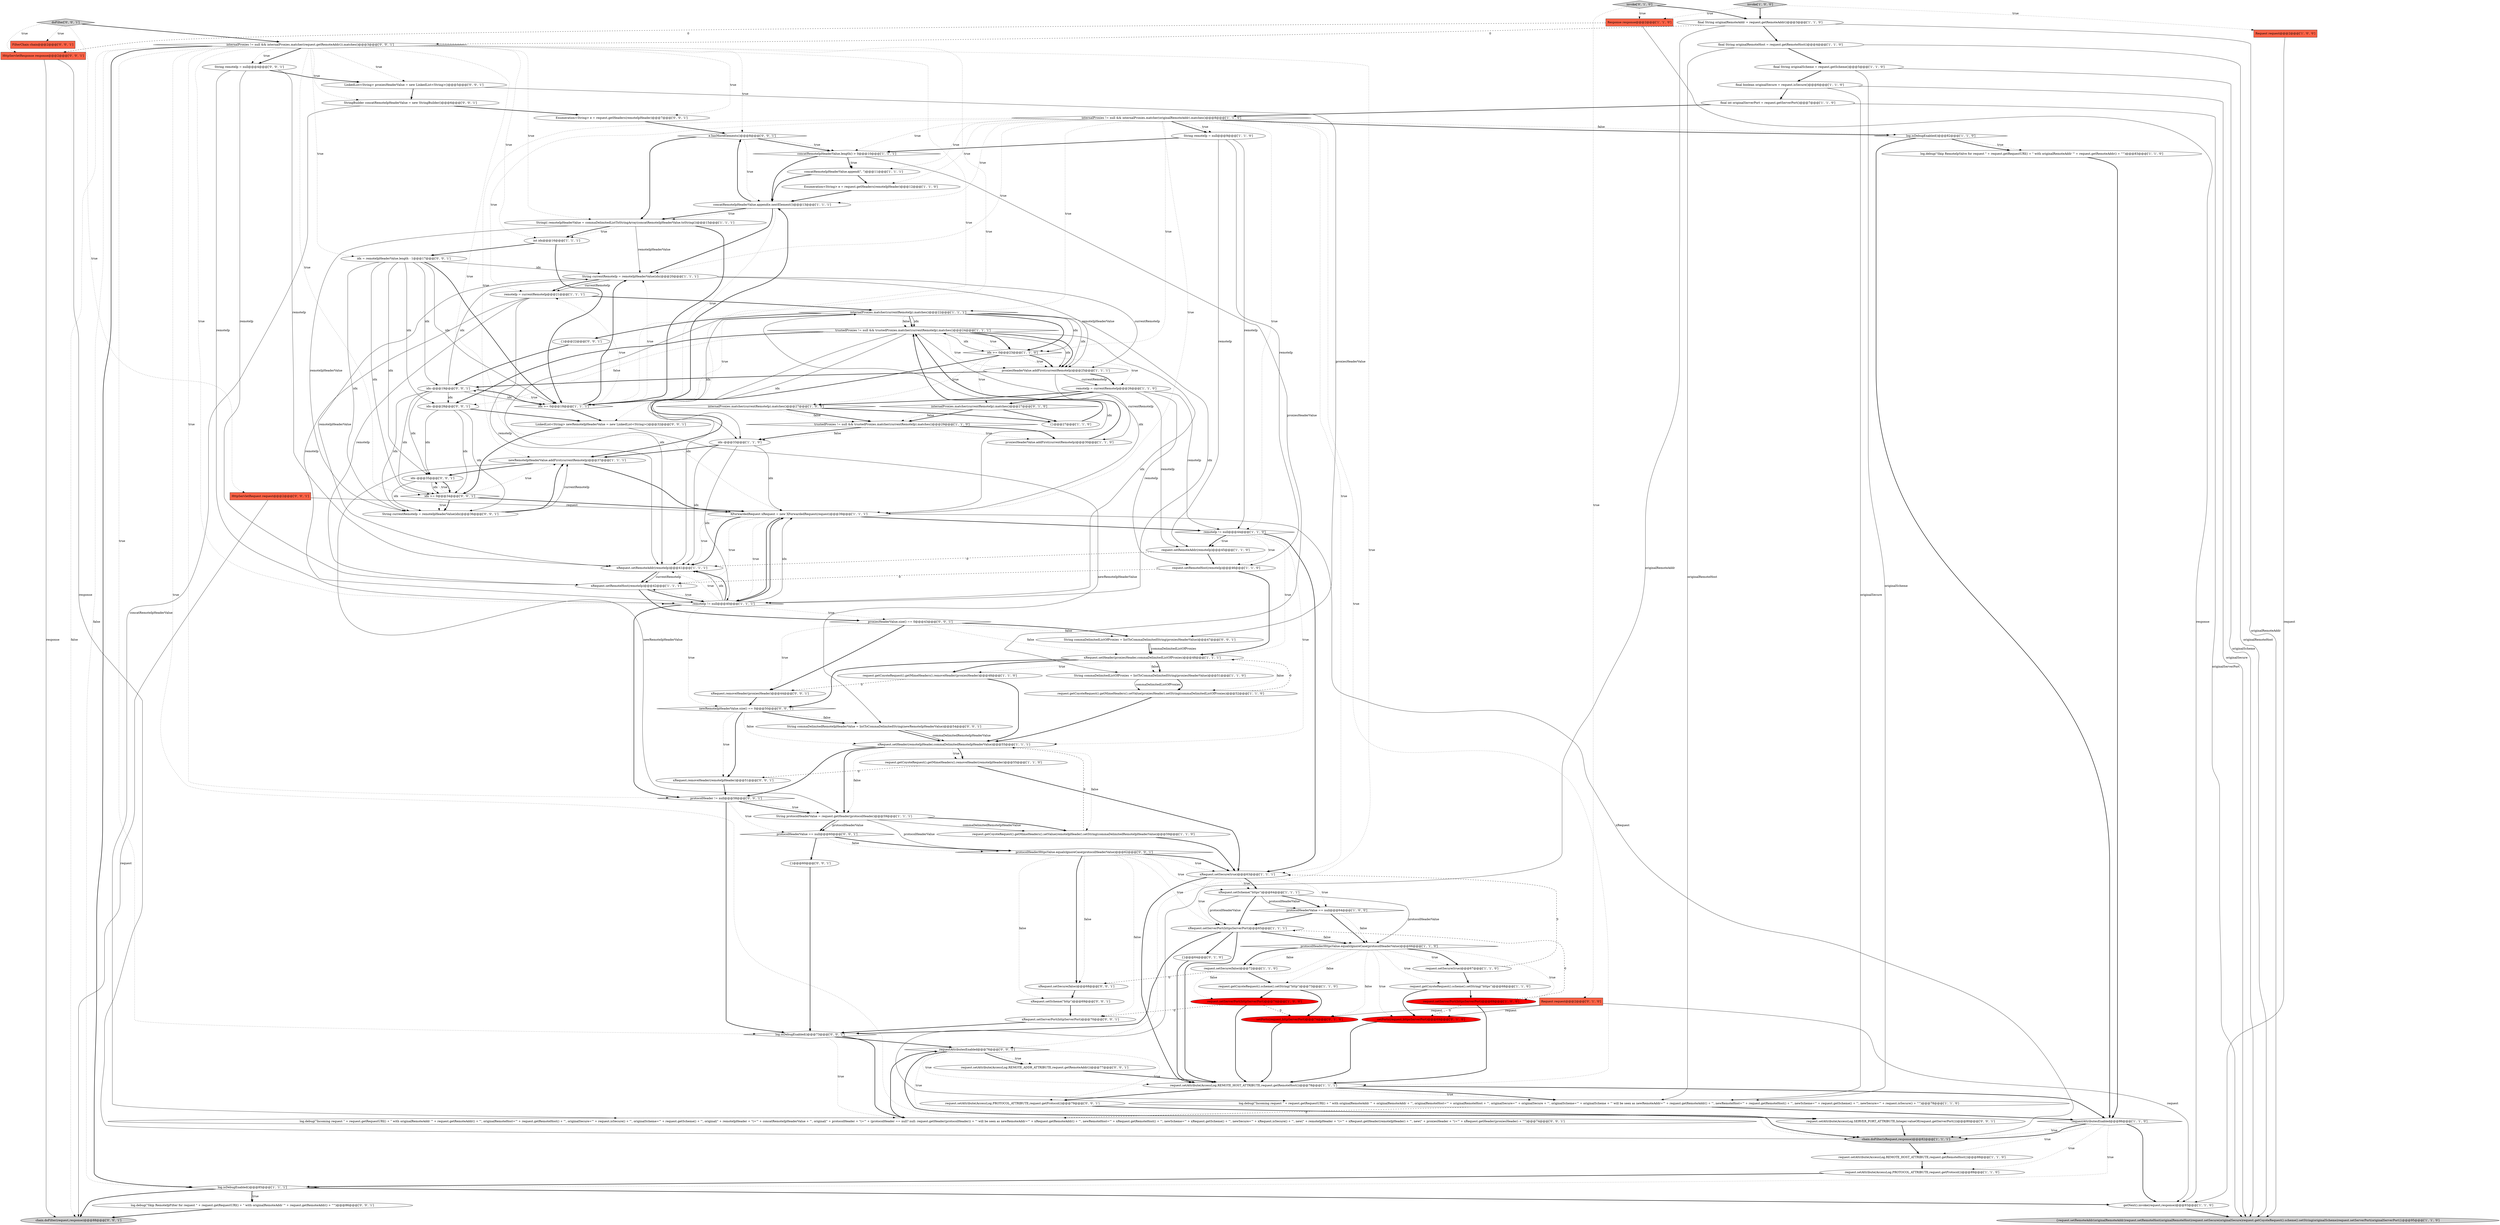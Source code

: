 digraph {
19 [style = filled, label = "xRequest.setSecure(true)@@@63@@@['1', '1', '1']", fillcolor = white, shape = ellipse image = "AAA0AAABBB1BBB"];
20 [style = filled, label = "request.getCoyoteRequest().getMimeHeaders().removeHeader(remoteIpHeader)@@@55@@@['1', '1', '0']", fillcolor = white, shape = ellipse image = "AAA0AAABBB1BBB"];
35 [style = filled, label = "request.setServerPort(httpServerPort)@@@74@@@['1', '0', '0']", fillcolor = red, shape = ellipse image = "AAA1AAABBB1BBB"];
26 [style = filled, label = "xRequest.setRemoteAddr(remoteIp)@@@41@@@['1', '1', '1']", fillcolor = white, shape = ellipse image = "AAA0AAABBB1BBB"];
8 [style = filled, label = "request.getCoyoteRequest().scheme().setString(\"http\")@@@73@@@['1', '1', '0']", fillcolor = white, shape = ellipse image = "AAA0AAABBB1BBB"];
67 [style = filled, label = "Request request@@@2@@@['0', '1', '0']", fillcolor = tomato, shape = box image = "AAA0AAABBB2BBB"];
45 [style = filled, label = "final String originalRemoteAddr = request.getRemoteAddr()@@@3@@@['1', '1', '0']", fillcolor = white, shape = ellipse image = "AAA0AAABBB1BBB"];
107 [style = filled, label = "chain.doFilter(request,response)@@@88@@@['0', '0', '1']", fillcolor = lightgray, shape = ellipse image = "AAA0AAABBB3BBB"];
69 [style = filled, label = "invoke['0', '1', '0']", fillcolor = lightgray, shape = diamond image = "AAA0AAABBB2BBB"];
13 [style = filled, label = "final String originalScheme = request.getScheme()@@@5@@@['1', '1', '0']", fillcolor = white, shape = ellipse image = "AAA0AAABBB1BBB"];
1 [style = filled, label = "remoteIp = currentRemoteIp@@@21@@@['1', '1', '1']", fillcolor = white, shape = ellipse image = "AAA0AAABBB1BBB"];
37 [style = filled, label = "request.setServerPort(httpsServerPort)@@@69@@@['1', '0', '0']", fillcolor = red, shape = ellipse image = "AAA1AAABBB1BBB"];
110 [style = filled, label = "String remoteIp = null@@@4@@@['0', '0', '1']", fillcolor = white, shape = ellipse image = "AAA0AAABBB3BBB"];
18 [style = filled, label = "proxiesHeaderValue.addFirst(currentRemoteIp)@@@30@@@['1', '1', '0']", fillcolor = white, shape = ellipse image = "AAA0AAABBB1BBB"];
108 [style = filled, label = "request.setAttribute(AccessLog.SERVER_PORT_ATTRIBUTE,Integer.valueOf(request.getServerPort()))@@@80@@@['0', '0', '1']", fillcolor = white, shape = ellipse image = "AAA0AAABBB3BBB"];
56 [style = filled, label = "String currentRemoteIp = remoteIpHeaderValue(idx(@@@20@@@['1', '1', '1']", fillcolor = white, shape = ellipse image = "AAA0AAABBB1BBB"];
47 [style = filled, label = "idx--@@@33@@@['1', '1', '0']", fillcolor = white, shape = ellipse image = "AAA0AAABBB1BBB"];
33 [style = filled, label = "protocolHeaderValue == null@@@64@@@['1', '0', '0']", fillcolor = white, shape = diamond image = "AAA0AAABBB1BBB"];
80 [style = filled, label = "log.debug(\"Skip RemoteIpFilter for request \" + request.getRequestURI() + \" with originalRemoteAddr '\" + request.getRemoteAddr() + \"'\")@@@86@@@['0', '0', '1']", fillcolor = white, shape = ellipse image = "AAA0AAABBB3BBB"];
91 [style = filled, label = "{}@@@22@@@['0', '0', '1']", fillcolor = white, shape = ellipse image = "AAA0AAABBB3BBB"];
22 [style = filled, label = "request.setSecure(true)@@@67@@@['1', '1', '0']", fillcolor = white, shape = ellipse image = "AAA0AAABBB1BBB"];
70 [style = filled, label = "setPorts(request,httpsServerPort)@@@69@@@['0', '1', '0']", fillcolor = red, shape = ellipse image = "AAA1AAABBB2BBB"];
48 [style = filled, label = "final String originalRemoteHost = request.getRemoteHost()@@@4@@@['1', '1', '0']", fillcolor = white, shape = ellipse image = "AAA0AAABBB1BBB"];
63 [style = filled, label = "log.debug(\"Skip RemoteIpValve for request \" + request.getRequestURI() + \" with originalRemoteAddr '\" + request.getRemoteAddr() + \"'\")@@@83@@@['1', '1', '0']", fillcolor = white, shape = ellipse image = "AAA0AAABBB1BBB"];
83 [style = filled, label = "{}@@@60@@@['0', '0', '1']", fillcolor = white, shape = ellipse image = "AAA0AAABBB3BBB"];
111 [style = filled, label = "HttpServletResponse response@@@2@@@['0', '0', '1']", fillcolor = tomato, shape = box image = "AAA0AAABBB3BBB"];
9 [style = filled, label = "concatRemoteIpHeaderValue.append(e.nextElement())@@@13@@@['1', '1', '1']", fillcolor = white, shape = ellipse image = "AAA0AAABBB1BBB"];
88 [style = filled, label = "idx--@@@35@@@['0', '0', '1']", fillcolor = white, shape = ellipse image = "AAA0AAABBB3BBB"];
84 [style = filled, label = "HttpServletRequest request@@@2@@@['0', '0', '1']", fillcolor = tomato, shape = box image = "AAA0AAABBB3BBB"];
14 [style = filled, label = "log.debug(\"Incoming request \" + request.getRequestURI() + \" with originalRemoteAddr '\" + originalRemoteAddr + \"', originalRemoteHost='\" + originalRemoteHost + \"', originalSecure='\" + originalSecure + \"', originalScheme='\" + originalScheme + \"' will be seen as newRemoteAddr='\" + request.getRemoteAddr() + \"', newRemoteHost='\" + request.getRemoteHost() + \"', newScheme='\" + request.getScheme() + \"', newSecure='\" + request.isSecure() + \"'\")@@@78@@@['1', '1', '0']", fillcolor = white, shape = ellipse image = "AAA0AAABBB1BBB"];
25 [style = filled, label = "request.setRemoteAddr(remoteIp)@@@45@@@['1', '1', '0']", fillcolor = white, shape = ellipse image = "AAA0AAABBB1BBB"];
11 [style = filled, label = "internalProxies.matcher(currentRemoteIp).matches()@@@27@@@['1', '0', '0']", fillcolor = white, shape = diamond image = "AAA0AAABBB1BBB"];
106 [style = filled, label = "newRemoteIpHeaderValue.size() == 0@@@50@@@['0', '0', '1']", fillcolor = white, shape = diamond image = "AAA0AAABBB3BBB"];
62 [style = filled, label = "XForwardedRequest xRequest = new XForwardedRequest(request)@@@39@@@['1', '1', '1']", fillcolor = white, shape = ellipse image = "AAA0AAABBB1BBB"];
3 [style = filled, label = "trustedProxies != null && trustedProxies.matcher(currentRemoteIp).matches()@@@29@@@['1', '1', '0']", fillcolor = white, shape = diamond image = "AAA0AAABBB1BBB"];
93 [style = filled, label = "requestAttributesEnabled@@@76@@@['0', '0', '1']", fillcolor = white, shape = diamond image = "AAA0AAABBB3BBB"];
73 [style = filled, label = "idx--@@@19@@@['0', '0', '1']", fillcolor = white, shape = ellipse image = "AAA0AAABBB3BBB"];
42 [style = filled, label = "newRemoteIpHeaderValue.addFirst(currentRemoteIp)@@@37@@@['1', '1', '1']", fillcolor = white, shape = ellipse image = "AAA0AAABBB1BBB"];
79 [style = filled, label = "xRequest.setScheme(\"http\")@@@69@@@['0', '0', '1']", fillcolor = white, shape = ellipse image = "AAA0AAABBB3BBB"];
53 [style = filled, label = "xRequest.setHeader(proxiesHeader,commaDelimitedListOfProxies)@@@48@@@['1', '1', '1']", fillcolor = white, shape = ellipse image = "AAA0AAABBB1BBB"];
31 [style = filled, label = "String commaDelimitedListOfProxies = listToCommaDelimitedString(proxiesHeaderValue)@@@51@@@['1', '1', '0']", fillcolor = white, shape = ellipse image = "AAA0AAABBB1BBB"];
36 [style = filled, label = "request.setRemoteHost(remoteIp)@@@46@@@['1', '1', '0']", fillcolor = white, shape = ellipse image = "AAA0AAABBB1BBB"];
55 [style = filled, label = "trustedProxies != null && trustedProxies.matcher(currentRemoteIp).matches()@@@24@@@['1', '1', '1']", fillcolor = white, shape = diamond image = "AAA0AAABBB1BBB"];
78 [style = filled, label = "LinkedList<String> proxiesHeaderValue = new LinkedList<String>()@@@5@@@['0', '0', '1']", fillcolor = white, shape = ellipse image = "AAA0AAABBB3BBB"];
86 [style = filled, label = "String currentRemoteIp = remoteIpHeaderValue(idx(@@@36@@@['0', '0', '1']", fillcolor = white, shape = ellipse image = "AAA0AAABBB3BBB"];
43 [style = filled, label = "xRequest.setServerPort(httpsServerPort)@@@65@@@['1', '1', '1']", fillcolor = white, shape = ellipse image = "AAA0AAABBB1BBB"];
58 [style = filled, label = "Enumeration<String> e = request.getHeaders(remoteIpHeader)@@@12@@@['1', '1', '0']", fillcolor = white, shape = ellipse image = "AAA0AAABBB1BBB"];
23 [style = filled, label = "internalProxies.matcher(currentRemoteIp).matches()@@@22@@@['1', '1', '1']", fillcolor = white, shape = diamond image = "AAA0AAABBB1BBB"];
24 [style = filled, label = "{request.setRemoteAddr(originalRemoteAddr)request.setRemoteHost(originalRemoteHost)request.setSecure(originalSecure)request.getCoyoteRequest().scheme().setString(originalScheme)request.setServerPort(originalServerPort)}@@@95@@@['1', '1', '0']", fillcolor = lightgray, shape = ellipse image = "AAA0AAABBB1BBB"];
61 [style = filled, label = "request.getCoyoteRequest().getMimeHeaders().setValue(proxiesHeader).setString(commaDelimitedListOfProxies)@@@52@@@['1', '1', '0']", fillcolor = white, shape = ellipse image = "AAA0AAABBB1BBB"];
72 [style = filled, label = "internalProxies.matcher(currentRemoteIp).matches()@@@27@@@['0', '1', '0']", fillcolor = white, shape = diamond image = "AAA0AAABBB2BBB"];
74 [style = filled, label = "xRequest.setServerPort(httpServerPort)@@@70@@@['0', '0', '1']", fillcolor = white, shape = ellipse image = "AAA0AAABBB3BBB"];
4 [style = filled, label = "request.setSecure(false)@@@72@@@['1', '1', '0']", fillcolor = white, shape = ellipse image = "AAA0AAABBB1BBB"];
6 [style = filled, label = "invoke['1', '0', '0']", fillcolor = lightgray, shape = diamond image = "AAA0AAABBB1BBB"];
7 [style = filled, label = "protocolHeaderHttpsValue.equalsIgnoreCase(protocolHeaderValue)@@@66@@@['1', '1', '0']", fillcolor = white, shape = diamond image = "AAA0AAABBB1BBB"];
95 [style = filled, label = "LinkedList<String> newRemoteIpHeaderValue = new LinkedList<String>()@@@32@@@['0', '0', '1']", fillcolor = white, shape = ellipse image = "AAA0AAABBB3BBB"];
92 [style = filled, label = "proxiesHeaderValue.size() == 0@@@43@@@['0', '0', '1']", fillcolor = white, shape = diamond image = "AAA0AAABBB3BBB"];
46 [style = filled, label = "xRequest.setHeader(remoteIpHeader,commaDelimitedRemoteIpHeaderValue)@@@55@@@['1', '1', '1']", fillcolor = white, shape = ellipse image = "AAA0AAABBB1BBB"];
39 [style = filled, label = "final int originalServerPort = request.getServerPort()@@@7@@@['1', '1', '0']", fillcolor = white, shape = ellipse image = "AAA0AAABBB1BBB"];
27 [style = filled, label = "xRequest.setScheme(\"https\")@@@64@@@['1', '1', '1']", fillcolor = white, shape = ellipse image = "AAA0AAABBB1BBB"];
101 [style = filled, label = "request.setAttribute(AccessLog.PROTOCOL_ATTRIBUTE,request.getProtocol())@@@79@@@['0', '0', '1']", fillcolor = white, shape = ellipse image = "AAA0AAABBB3BBB"];
82 [style = filled, label = "xRequest.removeHeader(remoteIpHeader)@@@51@@@['0', '0', '1']", fillcolor = white, shape = ellipse image = "AAA0AAABBB3BBB"];
87 [style = filled, label = "doFilter['0', '0', '1']", fillcolor = lightgray, shape = diamond image = "AAA0AAABBB3BBB"];
65 [style = filled, label = "final boolean originalSecure = request.isSecure()@@@6@@@['1', '1', '0']", fillcolor = white, shape = ellipse image = "AAA0AAABBB1BBB"];
41 [style = filled, label = "request.getCoyoteRequest().getMimeHeaders().setValue(remoteIpHeader).setString(commaDelimitedRemoteIpHeaderValue)@@@59@@@['1', '1', '0']", fillcolor = white, shape = ellipse image = "AAA0AAABBB1BBB"];
105 [style = filled, label = "log.isDebugEnabled()@@@73@@@['0', '0', '1']", fillcolor = white, shape = diamond image = "AAA0AAABBB3BBB"];
15 [style = filled, label = "String protocolHeaderValue = request.getHeader(protocolHeader)@@@59@@@['1', '1', '1']", fillcolor = white, shape = ellipse image = "AAA0AAABBB1BBB"];
32 [style = filled, label = "remoteIp = currentRemoteIp@@@26@@@['1', '1', '0']", fillcolor = white, shape = ellipse image = "AAA0AAABBB1BBB"];
38 [style = filled, label = "log.isDebugEnabled()@@@82@@@['1', '1', '0']", fillcolor = white, shape = diamond image = "AAA0AAABBB1BBB"];
59 [style = filled, label = "remoteIp != null@@@40@@@['1', '1', '1']", fillcolor = white, shape = diamond image = "AAA0AAABBB1BBB"];
77 [style = filled, label = "FilterChain chain@@@2@@@['0', '0', '1']", fillcolor = tomato, shape = box image = "AAA0AAABBB3BBB"];
54 [style = filled, label = "Response response@@@2@@@['1', '1', '0']", fillcolor = tomato, shape = box image = "AAA0AAABBB1BBB"];
85 [style = filled, label = "protocolHeaderValue == null@@@60@@@['0', '0', '1']", fillcolor = white, shape = diamond image = "AAA0AAABBB3BBB"];
104 [style = filled, label = "String commaDelimitedListOfProxies = listToCommaDelimitedString(proxiesHeaderValue)@@@47@@@['0', '0', '1']", fillcolor = white, shape = ellipse image = "AAA0AAABBB3BBB"];
75 [style = filled, label = "xRequest.setSecure(false)@@@68@@@['0', '0', '1']", fillcolor = white, shape = ellipse image = "AAA0AAABBB3BBB"];
109 [style = filled, label = "e.hasMoreElements()@@@8@@@['0', '0', '1']", fillcolor = white, shape = diamond image = "AAA0AAABBB3BBB"];
97 [style = filled, label = "Enumeration<String> e = request.getHeaders(remoteIpHeader)@@@7@@@['0', '0', '1']", fillcolor = white, shape = ellipse image = "AAA0AAABBB3BBB"];
12 [style = filled, label = "request.getCoyoteRequest().getMimeHeaders().removeHeader(proxiesHeader)@@@48@@@['1', '1', '0']", fillcolor = white, shape = ellipse image = "AAA0AAABBB1BBB"];
57 [style = filled, label = "log.isDebugEnabled()@@@85@@@['1', '1', '1']", fillcolor = white, shape = diamond image = "AAA0AAABBB1BBB"];
81 [style = filled, label = "request.setAttribute(AccessLog.REMOTE_ADDR_ATTRIBUTE,request.getRemoteAddr())@@@77@@@['0', '0', '1']", fillcolor = white, shape = ellipse image = "AAA0AAABBB3BBB"];
5 [style = filled, label = "chain.doFilter(xRequest,response)@@@82@@@['1', '1', '1']", fillcolor = lightgray, shape = ellipse image = "AAA0AAABBB1BBB"];
21 [style = filled, label = "xRequest.setRemoteHost(remoteIp)@@@42@@@['1', '1', '1']", fillcolor = white, shape = ellipse image = "AAA0AAABBB1BBB"];
49 [style = filled, label = "Request request@@@2@@@['1', '0', '0']", fillcolor = tomato, shape = box image = "AAA0AAABBB1BBB"];
52 [style = filled, label = "proxiesHeaderValue.addFirst(currentRemoteIp)@@@25@@@['1', '1', '1']", fillcolor = white, shape = ellipse image = "AAA0AAABBB1BBB"];
99 [style = filled, label = "StringBuilder concatRemoteIpHeaderValue = new StringBuilder()@@@6@@@['0', '0', '1']", fillcolor = white, shape = ellipse image = "AAA0AAABBB3BBB"];
68 [style = filled, label = "{}@@@64@@@['0', '1', '0']", fillcolor = white, shape = ellipse image = "AAA0AAABBB2BBB"];
102 [style = filled, label = "protocolHeaderHttpsValue.equalsIgnoreCase(protocolHeaderValue)@@@62@@@['0', '0', '1']", fillcolor = white, shape = diamond image = "AAA0AAABBB3BBB"];
34 [style = filled, label = "getNext().invoke(request,response)@@@93@@@['1', '1', '0']", fillcolor = white, shape = ellipse image = "AAA0AAABBB1BBB"];
40 [style = filled, label = "int idx@@@16@@@['1', '1', '1']", fillcolor = white, shape = ellipse image = "AAA0AAABBB1BBB"];
76 [style = filled, label = "protocolHeader != null@@@58@@@['0', '0', '1']", fillcolor = white, shape = diamond image = "AAA0AAABBB3BBB"];
71 [style = filled, label = "setPorts(request,httpServerPort)@@@74@@@['0', '1', '0']", fillcolor = red, shape = ellipse image = "AAA1AAABBB2BBB"];
100 [style = filled, label = "String commaDelimitedRemoteIpHeaderValue = listToCommaDelimitedString(newRemoteIpHeaderValue)@@@54@@@['0', '0', '1']", fillcolor = white, shape = ellipse image = "AAA0AAABBB3BBB"];
66 [style = filled, label = "idx >= 0@@@18@@@['1', '1', '1']", fillcolor = white, shape = diamond image = "AAA0AAABBB1BBB"];
17 [style = filled, label = "request.setAttribute(AccessLog.REMOTE_HOST_ATTRIBUTE,request.getRemoteHost())@@@88@@@['1', '1', '0']", fillcolor = white, shape = ellipse image = "AAA0AAABBB1BBB"];
28 [style = filled, label = "internalProxies != null && internalProxies.matcher(originalRemoteAddr).matches()@@@8@@@['1', '1', '0']", fillcolor = white, shape = diamond image = "AAA0AAABBB1BBB"];
60 [style = filled, label = "String(( remoteIpHeaderValue = commaDelimitedListToStringArray(concatRemoteIpHeaderValue.toString())@@@15@@@['1', '1', '1']", fillcolor = white, shape = ellipse image = "AAA0AAABBB1BBB"];
103 [style = filled, label = "idx--@@@28@@@['0', '0', '1']", fillcolor = white, shape = ellipse image = "AAA0AAABBB3BBB"];
89 [style = filled, label = "xRequest.removeHeader(proxiesHeader)@@@44@@@['0', '0', '1']", fillcolor = white, shape = ellipse image = "AAA0AAABBB3BBB"];
50 [style = filled, label = "concatRemoteIpHeaderValue.append(\", \")@@@11@@@['1', '1', '1']", fillcolor = white, shape = ellipse image = "AAA0AAABBB1BBB"];
64 [style = filled, label = "requestAttributesEnabled@@@86@@@['1', '1', '0']", fillcolor = white, shape = diamond image = "AAA0AAABBB1BBB"];
90 [style = filled, label = "internalProxies != null && internalProxies.matcher(request.getRemoteAddr()).matches()@@@3@@@['0', '0', '1']", fillcolor = white, shape = diamond image = "AAA0AAABBB3BBB"];
51 [style = filled, label = "{}@@@27@@@['1', '1', '0']", fillcolor = white, shape = ellipse image = "AAA0AAABBB1BBB"];
10 [style = filled, label = "request.setAttribute(AccessLog.REMOTE_HOST_ATTRIBUTE,request.getRemoteHost())@@@78@@@['1', '1', '1']", fillcolor = white, shape = ellipse image = "AAA0AAABBB1BBB"];
96 [style = filled, label = "idx >= 0@@@34@@@['0', '0', '1']", fillcolor = white, shape = diamond image = "AAA0AAABBB3BBB"];
44 [style = filled, label = "idx >= 0@@@23@@@['1', '1', '0']", fillcolor = white, shape = diamond image = "AAA0AAABBB1BBB"];
30 [style = filled, label = "String remoteIp = null@@@9@@@['1', '1', '0']", fillcolor = white, shape = ellipse image = "AAA0AAABBB1BBB"];
16 [style = filled, label = "concatRemoteIpHeaderValue.length() > 0@@@10@@@['1', '1', '1']", fillcolor = white, shape = diamond image = "AAA0AAABBB1BBB"];
0 [style = filled, label = "request.getCoyoteRequest().scheme().setString(\"https\")@@@68@@@['1', '1', '0']", fillcolor = white, shape = ellipse image = "AAA0AAABBB1BBB"];
98 [style = filled, label = "log.debug(\"Incoming request \" + request.getRequestURI() + \" with originalRemoteAddr '\" + request.getRemoteAddr() + \"', originalRemoteHost='\" + request.getRemoteHost() + \"', originalSecure='\" + request.isSecure() + \"', originalScheme='\" + request.getScheme() + \"', original(\" + remoteIpHeader + \"(='\" + concatRemoteIpHeaderValue + \"', original(\" + protocolHeader + \"(='\" + (protocolHeader == null? null: request.getHeader(protocolHeader)) + \"' will be seen as newRemoteAddr='\" + xRequest.getRemoteAddr() + \"', newRemoteHost='\" + xRequest.getRemoteHost() + \"', newScheme='\" + xRequest.getScheme() + \"', newSecure='\" + xRequest.isSecure() + \"', new(\" + remoteIpHeader + \"(='\" + xRequest.getHeader(remoteIpHeader) + \"', new(\" + proxiesHeader + \"(='\" + xRequest.getHeader(proxiesHeader) + \"'\")@@@74@@@['0', '0', '1']", fillcolor = white, shape = ellipse image = "AAA0AAABBB3BBB"];
29 [style = filled, label = "remoteIp != null@@@44@@@['1', '1', '0']", fillcolor = white, shape = diamond image = "AAA0AAABBB1BBB"];
94 [style = filled, label = "idx = remoteIpHeaderValue.length - 1@@@17@@@['0', '0', '1']", fillcolor = white, shape = ellipse image = "AAA0AAABBB3BBB"];
2 [style = filled, label = "request.setAttribute(AccessLog.PROTOCOL_ATTRIBUTE,request.getProtocol())@@@89@@@['1', '1', '0']", fillcolor = white, shape = ellipse image = "AAA0AAABBB1BBB"];
40->66 [style = bold, label=""];
59->62 [style = bold, label=""];
59->26 [style = solid, label="idx"];
28->19 [style = dotted, label="true"];
48->14 [style = solid, label="originalRemoteHost"];
39->24 [style = solid, label="originalServerPort"];
99->97 [style = bold, label=""];
3->18 [style = bold, label=""];
82->76 [style = bold, label=""];
55->52 [style = solid, label="idx"];
94->66 [style = solid, label="idx"];
22->0 [style = bold, label=""];
23->44 [style = solid, label="idx"];
15->41 [style = bold, label=""];
73->103 [style = solid, label="idx"];
15->85 [style = solid, label="protocolHeaderValue"];
59->26 [style = bold, label=""];
27->33 [style = solid, label="protocolHeaderValue"];
23->44 [style = bold, label=""];
13->14 [style = solid, label="originalScheme"];
56->52 [style = solid, label="currentRemoteIp"];
94->56 [style = solid, label="idx"];
19->33 [style = dotted, label="true"];
44->11 [style = dotted, label="true"];
28->29 [style = dotted, label="true"];
15->85 [style = bold, label=""];
93->10 [style = dotted, label="true"];
110->78 [style = bold, label=""];
6->54 [style = dotted, label="true"];
29->53 [style = dotted, label="true"];
40->94 [style = bold, label=""];
43->10 [style = bold, label=""];
75->79 [style = bold, label=""];
20->19 [style = bold, label=""];
60->40 [style = dotted, label="true"];
7->70 [style = dotted, label="true"];
62->59 [style = dotted, label="true"];
102->43 [style = dotted, label="true"];
65->14 [style = solid, label="originalSecure"];
67->34 [style = solid, label="request"];
23->47 [style = solid, label="idx"];
3->47 [style = bold, label=""];
72->3 [style = bold, label=""];
52->32 [style = solid, label="currentRemoteIp"];
38->63 [style = dotted, label="true"];
26->21 [style = bold, label=""];
43->7 [style = bold, label=""];
64->2 [style = dotted, label="true"];
12->46 [style = bold, label=""];
90->93 [style = dotted, label="true"];
19->43 [style = dotted, label="true"];
90->109 [style = dotted, label="true"];
13->24 [style = solid, label="originalScheme"];
81->10 [style = bold, label=""];
56->52 [style = solid, label="remoteIpHeaderValue"];
78->104 [style = solid, label="proxiesHeaderValue"];
66->1 [style = dotted, label="true"];
90->57 [style = dotted, label="false"];
88->86 [style = solid, label="idx"];
1->26 [style = solid, label="remoteIp"];
74->105 [style = bold, label=""];
55->47 [style = solid, label="idx"];
36->21 [style = dashed, label="0"];
93->108 [style = dotted, label="true"];
62->21 [style = dotted, label="true"];
37->43 [style = dashed, label="0"];
29->46 [style = dotted, label="true"];
55->44 [style = bold, label=""];
85->102 [style = dotted, label="false"];
109->9 [style = dotted, label="true"];
30->29 [style = solid, label="remoteIp"];
92->104 [style = dotted, label="false"];
7->71 [style = dotted, label="false"];
12->89 [style = dashed, label="0"];
7->8 [style = dotted, label="false"];
44->55 [style = dotted, label="true"];
72->51 [style = bold, label=""];
94->73 [style = solid, label="idx"];
43->105 [style = bold, label=""];
85->102 [style = bold, label=""];
102->75 [style = dotted, label="false"];
90->110 [style = bold, label=""];
99->98 [style = solid, label="concatRemoteIpHeaderValue"];
66->56 [style = bold, label=""];
23->55 [style = bold, label=""];
38->64 [style = bold, label=""];
55->103 [style = bold, label=""];
69->54 [style = dotted, label="true"];
23->55 [style = solid, label="idx"];
102->19 [style = bold, label=""];
41->19 [style = bold, label=""];
56->1 [style = bold, label=""];
46->15 [style = bold, label=""];
100->46 [style = bold, label=""];
31->61 [style = bold, label=""];
28->16 [style = dotted, label="true"];
28->50 [style = dotted, label="true"];
59->92 [style = dotted, label="true"];
45->48 [style = bold, label=""];
53->31 [style = dotted, label="false"];
58->9 [style = bold, label=""];
57->34 [style = bold, label=""];
1->23 [style = bold, label=""];
45->14 [style = solid, label="originalRemoteAddr"];
28->30 [style = dotted, label="true"];
55->62 [style = solid, label="idx"];
86->42 [style = bold, label=""];
46->76 [style = bold, label=""];
32->72 [style = bold, label=""];
4->8 [style = bold, label=""];
27->43 [style = solid, label="protocolHeaderValue"];
64->34 [style = bold, label=""];
76->15 [style = bold, label=""];
35->10 [style = bold, label=""];
28->38 [style = dotted, label="false"];
84->62 [style = solid, label="request"];
23->62 [style = solid, label="idx"];
29->36 [style = dotted, label="true"];
92->53 [style = dotted, label="false"];
109->16 [style = bold, label=""];
42->15 [style = solid, label="newRemoteIpHeaderValue"];
0->70 [style = bold, label=""];
64->5 [style = dotted, label="true"];
25->36 [style = bold, label=""];
62->29 [style = bold, label=""];
102->27 [style = dotted, label="true"];
20->82 [style = dashed, label="0"];
19->27 [style = dotted, label="true"];
106->82 [style = dotted, label="true"];
5->17 [style = bold, label=""];
90->57 [style = bold, label=""];
55->44 [style = solid, label="idx"];
43->7 [style = dotted, label="false"];
3->18 [style = dotted, label="true"];
76->85 [style = dotted, label="true"];
72->3 [style = dotted, label="false"];
46->20 [style = bold, label=""];
62->26 [style = bold, label=""];
7->22 [style = dotted, label="true"];
30->36 [style = solid, label="remoteIp"];
64->57 [style = dotted, label="true"];
62->5 [style = solid, label="xRequest"];
27->43 [style = bold, label=""];
66->73 [style = dotted, label="true"];
50->58 [style = bold, label=""];
37->10 [style = bold, label=""];
87->90 [style = bold, label=""];
19->10 [style = bold, label=""];
28->58 [style = dotted, label="true"];
7->0 [style = dotted, label="true"];
23->52 [style = solid, label="idx"];
8->35 [style = bold, label=""];
96->88 [style = dotted, label="true"];
16->50 [style = bold, label=""];
106->46 [style = dotted, label="false"];
61->53 [style = dashed, label="0"];
7->22 [style = bold, label=""];
2->57 [style = bold, label=""];
106->100 [style = bold, label=""];
104->53 [style = bold, label=""];
54->111 [style = dashed, label="0"];
8->71 [style = bold, label=""];
105->98 [style = dotted, label="true"];
42->62 [style = bold, label=""];
90->107 [style = dotted, label="false"];
100->46 [style = solid, label="commaDelimitedRemoteIpHeaderValue"];
28->56 [style = dotted, label="true"];
85->83 [style = bold, label=""];
53->12 [style = bold, label=""];
13->65 [style = bold, label=""];
7->35 [style = dotted, label="false"];
109->60 [style = bold, label=""];
64->17 [style = dotted, label="true"];
103->96 [style = solid, label="idx"];
50->9 [style = bold, label=""];
69->67 [style = dotted, label="true"];
43->68 [style = bold, label=""];
23->91 [style = bold, label=""];
45->24 [style = solid, label="originalRemoteAddr"];
7->37 [style = dotted, label="true"];
10->14 [style = dotted, label="true"];
52->32 [style = bold, label=""];
51->55 [style = bold, label=""];
38->63 [style = bold, label=""];
53->61 [style = dotted, label="false"];
92->104 [style = bold, label=""];
32->29 [style = solid, label="remoteIp"];
9->66 [style = dotted, label="true"];
10->101 [style = bold, label=""];
103->95 [style = bold, label=""];
64->5 [style = bold, label=""];
103->86 [style = solid, label="idx"];
55->26 [style = solid, label="idx"];
57->107 [style = bold, label=""];
68->10 [style = bold, label=""];
18->55 [style = bold, label=""];
48->24 [style = solid, label="originalRemoteHost"];
36->53 [style = bold, label=""];
110->59 [style = solid, label="remoteIp"];
26->21 [style = solid, label="currentRemoteIp"];
73->56 [style = solid, label="idx"];
32->25 [style = solid, label="remoteIp"];
14->64 [style = bold, label=""];
31->61 [style = solid, label="commaDelimitedListOfProxies"];
90->96 [style = dotted, label="true"];
57->80 [style = bold, label=""];
57->80 [style = dotted, label="true"];
89->106 [style = bold, label=""];
102->74 [style = dotted, label="false"];
73->66 [style = solid, label="idx"];
55->103 [style = dotted, label="false"];
93->101 [style = dotted, label="true"];
73->66 [style = bold, label=""];
27->33 [style = bold, label=""];
33->7 [style = dotted, label="false"];
44->72 [style = dotted, label="true"];
32->11 [style = bold, label=""];
1->21 [style = solid, label="remoteIp"];
45->90 [style = dashed, label="0"];
33->7 [style = bold, label=""];
11->51 [style = bold, label=""];
90->99 [style = dotted, label="true"];
49->34 [style = solid, label="request"];
41->46 [style = dashed, label="0"];
90->78 [style = dotted, label="true"];
37->70 [style = dashed, label="0"];
106->82 [style = bold, label=""];
17->2 [style = bold, label=""];
28->44 [style = dotted, label="true"];
102->79 [style = dotted, label="false"];
90->59 [style = dotted, label="true"];
66->56 [style = dotted, label="true"];
97->109 [style = bold, label=""];
94->103 [style = solid, label="idx"];
48->13 [style = bold, label=""];
1->59 [style = solid, label="remoteIp"];
110->26 [style = solid, label="remoteIp"];
96->62 [style = bold, label=""];
44->42 [style = bold, label=""];
44->32 [style = dotted, label="true"];
47->42 [style = bold, label=""];
94->86 [style = solid, label="idx"];
96->86 [style = bold, label=""];
67->71 [style = solid, label="request"];
104->53 [style = solid, label="commaDelimitedListOfProxies"];
53->12 [style = dotted, label="true"];
28->1 [style = dotted, label="true"];
83->105 [style = bold, label=""];
78->99 [style = bold, label=""];
66->9 [style = bold, label=""];
11->3 [style = bold, label=""];
28->42 [style = dotted, label="true"];
14->98 [style = dashed, label="0"];
46->41 [style = dotted, label="false"];
32->36 [style = solid, label="remoteIp"];
108->5 [style = bold, label=""];
55->52 [style = bold, label=""];
59->21 [style = dotted, label="true"];
29->25 [style = dotted, label="true"];
87->77 [style = dotted, label="true"];
23->59 [style = solid, label="idx"];
21->92 [style = bold, label=""];
73->86 [style = solid, label="idx"];
0->37 [style = bold, label=""];
90->5 [style = dotted, label="true"];
16->50 [style = dotted, label="true"];
63->64 [style = bold, label=""];
15->41 [style = solid, label="commaDelimitedRemoteIpHeaderValue"];
3->47 [style = dotted, label="false"];
90->62 [style = dotted, label="true"];
23->55 [style = dotted, label="false"];
90->76 [style = dotted, label="true"];
102->19 [style = dotted, label="true"];
23->26 [style = solid, label="idx"];
53->31 [style = bold, label=""];
39->28 [style = bold, label=""];
55->52 [style = dotted, label="true"];
66->95 [style = bold, label=""];
79->74 [style = bold, label=""];
11->3 [style = dotted, label="false"];
42->88 [style = bold, label=""];
88->96 [style = bold, label=""];
101->108 [style = bold, label=""];
90->97 [style = dotted, label="true"];
90->66 [style = dotted, label="true"];
90->105 [style = dotted, label="true"];
30->16 [style = bold, label=""];
70->10 [style = bold, label=""];
30->25 [style = solid, label="remoteIp"];
62->26 [style = dotted, label="true"];
28->38 [style = bold, label=""];
47->26 [style = solid, label="idx"];
4->75 [style = dashed, label="0"];
9->60 [style = bold, label=""];
61->46 [style = bold, label=""];
96->86 [style = dotted, label="true"];
59->106 [style = dotted, label="true"];
9->56 [style = bold, label=""];
34->24 [style = bold, label=""];
94->88 [style = solid, label="idx"];
90->110 [style = dotted, label="true"];
90->95 [style = dotted, label="true"];
16->31 [style = solid, label="proxiesHeaderValue"];
46->15 [style = dotted, label="false"];
56->26 [style = solid, label="remoteIpHeaderValue"];
28->62 [style = dotted, label="true"];
16->9 [style = bold, label=""];
105->93 [style = bold, label=""];
59->62 [style = solid, label="idx"];
60->66 [style = bold, label=""];
28->10 [style = dotted, label="true"];
92->89 [style = dotted, label="true"];
10->64 [style = bold, label=""];
28->30 [style = bold, label=""];
10->14 [style = bold, label=""];
73->88 [style = solid, label="idx"];
84->107 [style = solid, label="request"];
52->73 [style = bold, label=""];
52->18 [style = solid, label="currentRemoteIp"];
73->96 [style = solid, label="idx"];
44->52 [style = dotted, label="true"];
98->93 [style = bold, label=""];
46->20 [style = dotted, label="true"];
21->59 [style = bold, label=""];
103->88 [style = solid, label="idx"];
27->7 [style = solid, label="protocolHeaderValue"];
94->66 [style = bold, label=""];
65->39 [style = bold, label=""];
54->34 [style = solid, label="response"];
7->4 [style = dotted, label="false"];
67->70 [style = solid, label="request"];
60->56 [style = solid, label="remoteIpHeaderValue"];
28->9 [style = dotted, label="true"];
110->21 [style = solid, label="remoteIp"];
6->49 [style = dotted, label="true"];
71->10 [style = bold, label=""];
28->23 [style = dotted, label="true"];
9->60 [style = dotted, label="true"];
9->109 [style = bold, label=""];
53->106 [style = bold, label=""];
105->98 [style = bold, label=""];
111->107 [style = solid, label="response"];
90->94 [style = dotted, label="true"];
92->89 [style = bold, label=""];
93->81 [style = dotted, label="true"];
25->26 [style = dashed, label="0"];
88->96 [style = solid, label="idx"];
7->4 [style = bold, label=""];
96->42 [style = dotted, label="true"];
80->107 [style = bold, label=""];
90->40 [style = dotted, label="true"];
76->15 [style = dotted, label="true"];
29->19 [style = bold, label=""];
86->42 [style = solid, label="currentRemoteIp"];
65->24 [style = solid, label="originalSecure"];
33->43 [style = bold, label=""];
87->84 [style = dotted, label="true"];
56->1 [style = solid, label="currentRemoteIp"];
59->76 [style = bold, label=""];
87->111 [style = dotted, label="true"];
47->62 [style = solid, label="idx"];
47->59 [style = solid, label="idx"];
22->19 [style = dashed, label="0"];
35->74 [style = dashed, label="0"];
62->59 [style = bold, label=""];
66->23 [style = dotted, label="true"];
94->96 [style = solid, label="idx"];
95->100 [style = solid, label="newRemoteIpHeaderValue"];
60->86 [style = solid, label="remoteIpHeaderValue"];
76->105 [style = bold, label=""];
29->25 [style = bold, label=""];
93->81 [style = bold, label=""];
109->16 [style = dotted, label="true"];
59->26 [style = dotted, label="true"];
55->59 [style = solid, label="idx"];
60->40 [style = bold, label=""];
19->27 [style = bold, label=""];
93->5 [style = bold, label=""];
44->52 [style = bold, label=""];
95->96 [style = bold, label=""];
102->75 [style = bold, label=""];
90->60 [style = dotted, label="true"];
111->5 [style = solid, label="response"];
15->102 [style = solid, label="protocolHeaderValue"];
106->100 [style = dotted, label="false"];
6->45 [style = bold, label=""];
35->71 [style = dashed, label="0"];
91->73 [style = bold, label=""];
69->45 [style = bold, label=""];
}
